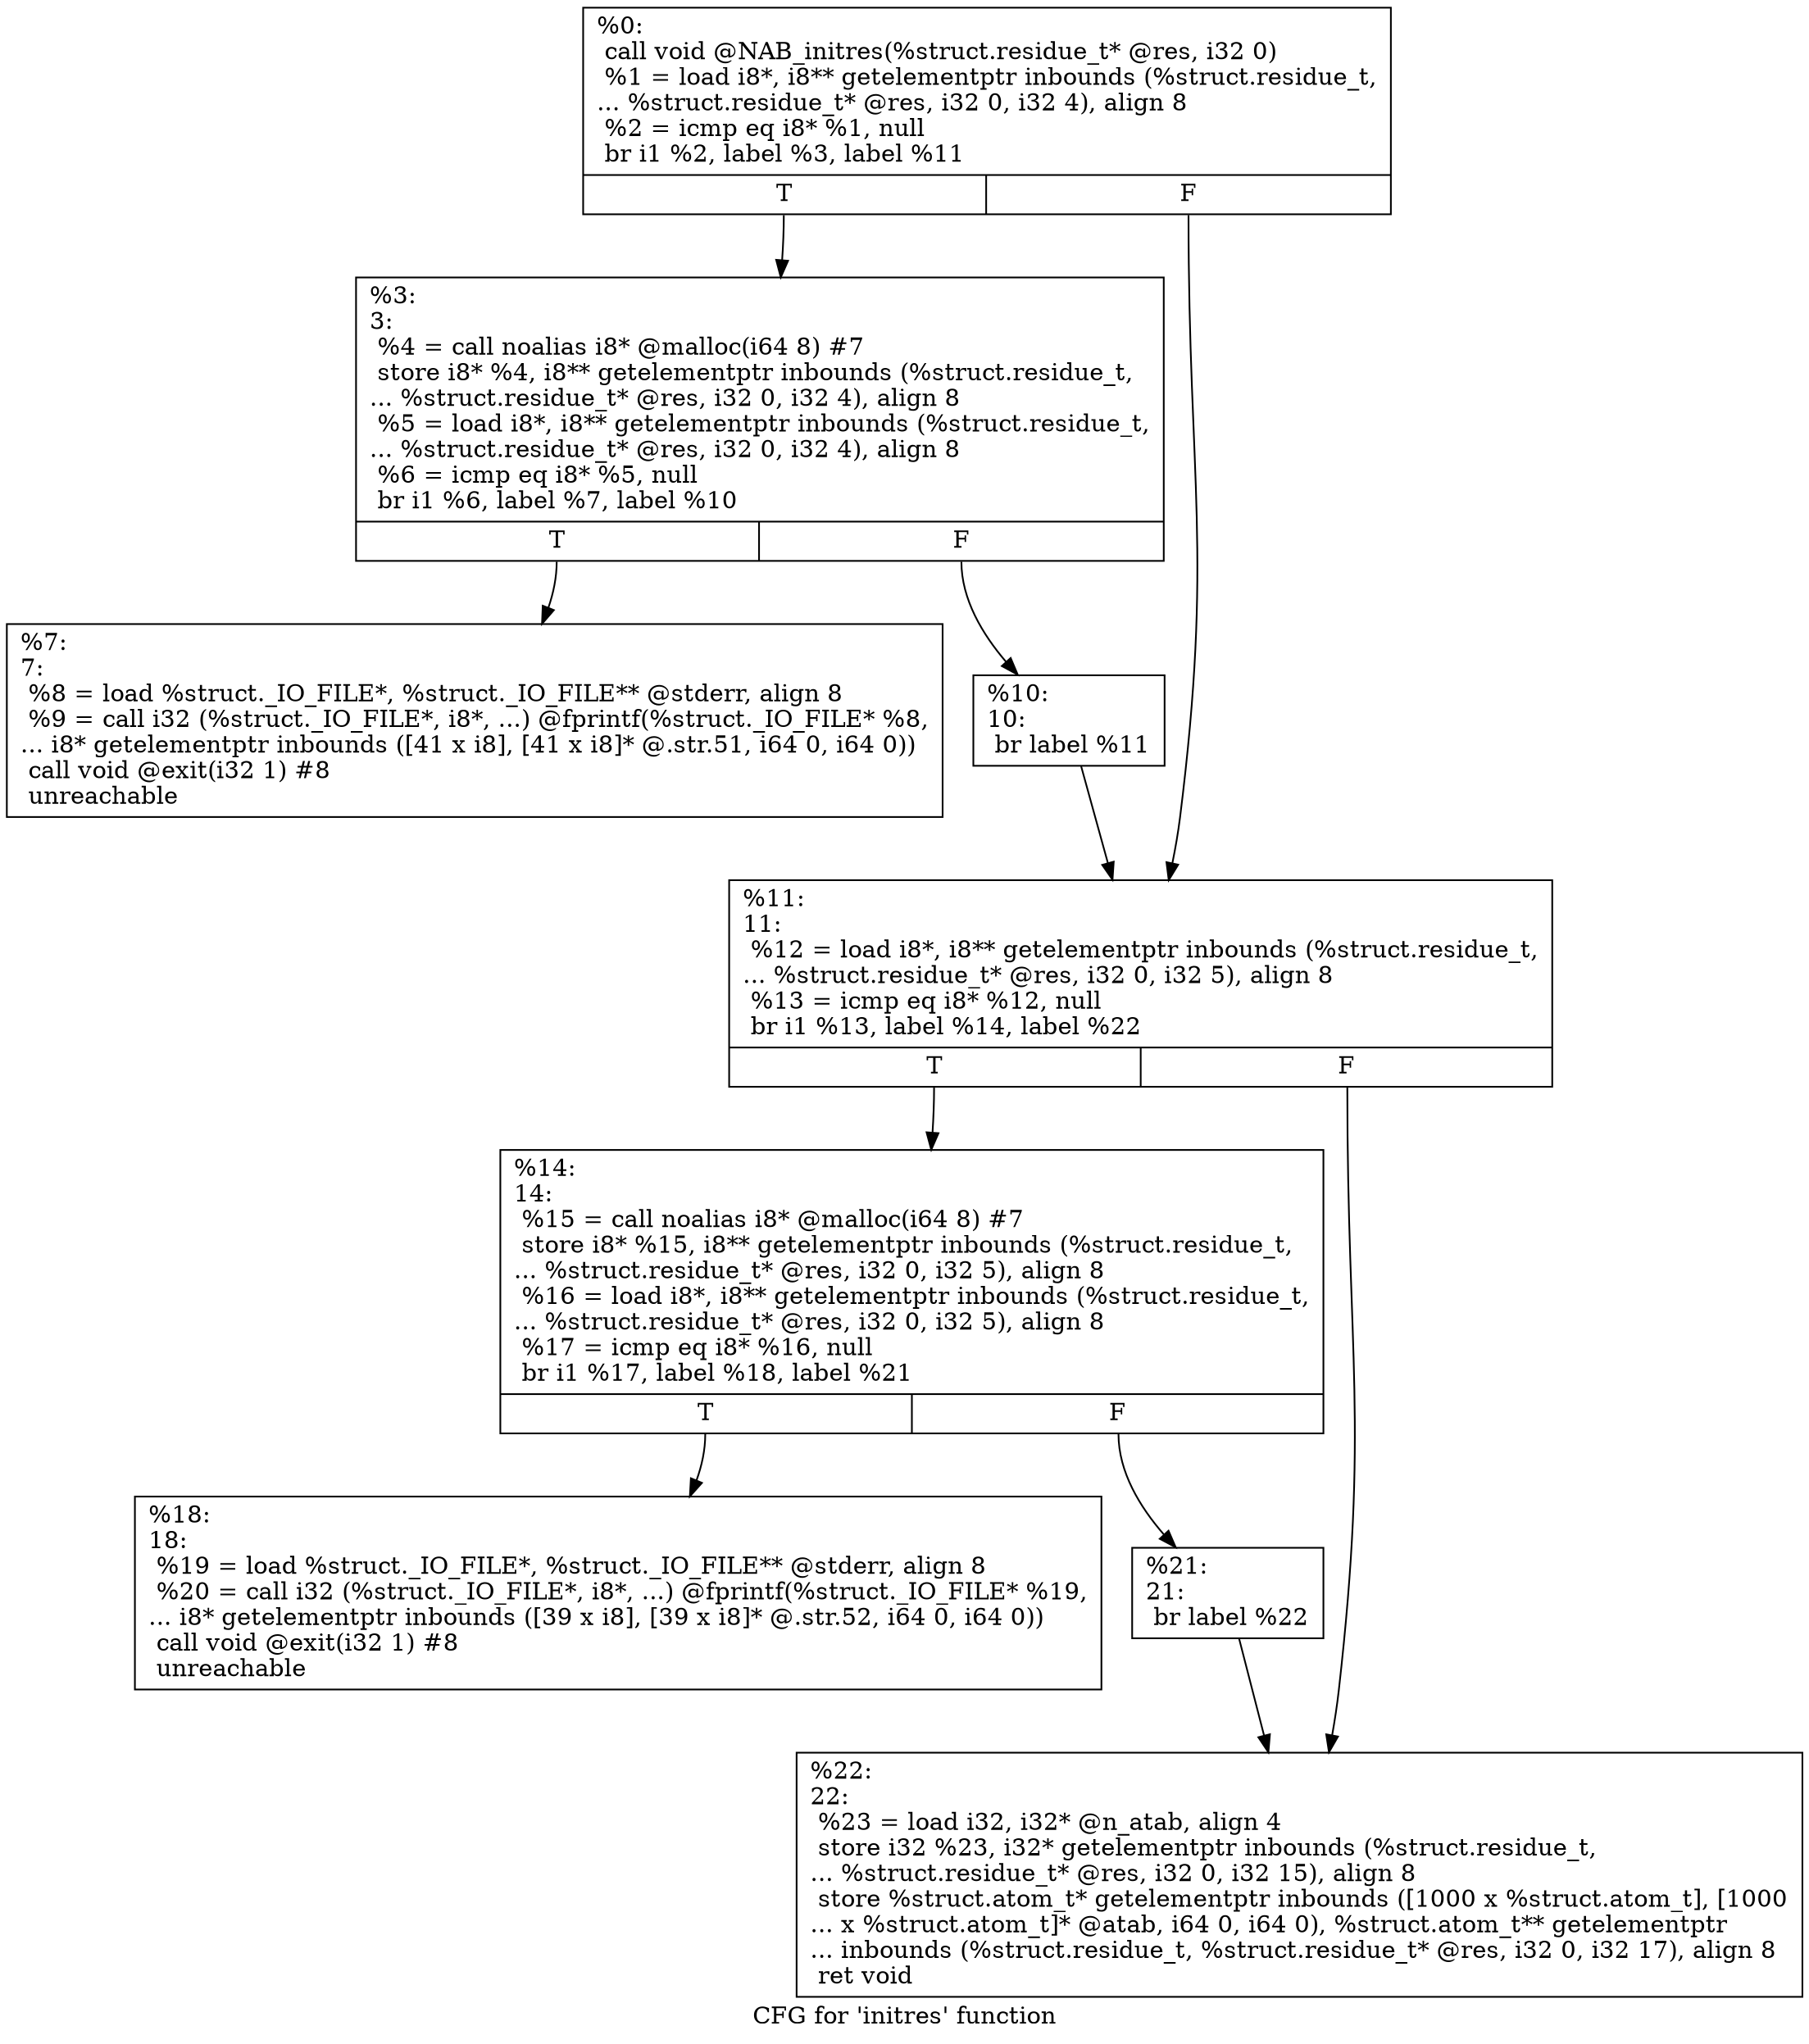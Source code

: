 digraph "CFG for 'initres' function" {
	label="CFG for 'initres' function";

	Node0x150bf10 [shape=record,label="{%0:\l  call void @NAB_initres(%struct.residue_t* @res, i32 0)\l  %1 = load i8*, i8** getelementptr inbounds (%struct.residue_t,\l... %struct.residue_t* @res, i32 0, i32 4), align 8\l  %2 = icmp eq i8* %1, null\l  br i1 %2, label %3, label %11\l|{<s0>T|<s1>F}}"];
	Node0x150bf10:s0 -> Node0x150c220;
	Node0x150bf10:s1 -> Node0x150c270;
	Node0x150c220 [shape=record,label="{%3:\l3:                                                \l  %4 = call noalias i8* @malloc(i64 8) #7\l  store i8* %4, i8** getelementptr inbounds (%struct.residue_t,\l... %struct.residue_t* @res, i32 0, i32 4), align 8\l  %5 = load i8*, i8** getelementptr inbounds (%struct.residue_t,\l... %struct.residue_t* @res, i32 0, i32 4), align 8\l  %6 = icmp eq i8* %5, null\l  br i1 %6, label %7, label %10\l|{<s0>T|<s1>F}}"];
	Node0x150c220:s0 -> Node0x150c5c0;
	Node0x150c220:s1 -> Node0x150c610;
	Node0x150c5c0 [shape=record,label="{%7:\l7:                                                \l  %8 = load %struct._IO_FILE*, %struct._IO_FILE** @stderr, align 8\l  %9 = call i32 (%struct._IO_FILE*, i8*, ...) @fprintf(%struct._IO_FILE* %8,\l... i8* getelementptr inbounds ([41 x i8], [41 x i8]* @.str.51, i64 0, i64 0))\l  call void @exit(i32 1) #8\l  unreachable\l}"];
	Node0x150c610 [shape=record,label="{%10:\l10:                                               \l  br label %11\l}"];
	Node0x150c610 -> Node0x150c270;
	Node0x150c270 [shape=record,label="{%11:\l11:                                               \l  %12 = load i8*, i8** getelementptr inbounds (%struct.residue_t,\l... %struct.residue_t* @res, i32 0, i32 5), align 8\l  %13 = icmp eq i8* %12, null\l  br i1 %13, label %14, label %22\l|{<s0>T|<s1>F}}"];
	Node0x150c270:s0 -> Node0x150cb00;
	Node0x150c270:s1 -> Node0x150cb50;
	Node0x150cb00 [shape=record,label="{%14:\l14:                                               \l  %15 = call noalias i8* @malloc(i64 8) #7\l  store i8* %15, i8** getelementptr inbounds (%struct.residue_t,\l... %struct.residue_t* @res, i32 0, i32 5), align 8\l  %16 = load i8*, i8** getelementptr inbounds (%struct.residue_t,\l... %struct.residue_t* @res, i32 0, i32 5), align 8\l  %17 = icmp eq i8* %16, null\l  br i1 %17, label %18, label %21\l|{<s0>T|<s1>F}}"];
	Node0x150cb00:s0 -> Node0x150ce70;
	Node0x150cb00:s1 -> Node0x150cec0;
	Node0x150ce70 [shape=record,label="{%18:\l18:                                               \l  %19 = load %struct._IO_FILE*, %struct._IO_FILE** @stderr, align 8\l  %20 = call i32 (%struct._IO_FILE*, i8*, ...) @fprintf(%struct._IO_FILE* %19,\l... i8* getelementptr inbounds ([39 x i8], [39 x i8]* @.str.52, i64 0, i64 0))\l  call void @exit(i32 1) #8\l  unreachable\l}"];
	Node0x150cec0 [shape=record,label="{%21:\l21:                                               \l  br label %22\l}"];
	Node0x150cec0 -> Node0x150cb50;
	Node0x150cb50 [shape=record,label="{%22:\l22:                                               \l  %23 = load i32, i32* @n_atab, align 4\l  store i32 %23, i32* getelementptr inbounds (%struct.residue_t,\l... %struct.residue_t* @res, i32 0, i32 15), align 8\l  store %struct.atom_t* getelementptr inbounds ([1000 x %struct.atom_t], [1000\l... x %struct.atom_t]* @atab, i64 0, i64 0), %struct.atom_t** getelementptr\l... inbounds (%struct.residue_t, %struct.residue_t* @res, i32 0, i32 17), align 8\l  ret void\l}"];
}
